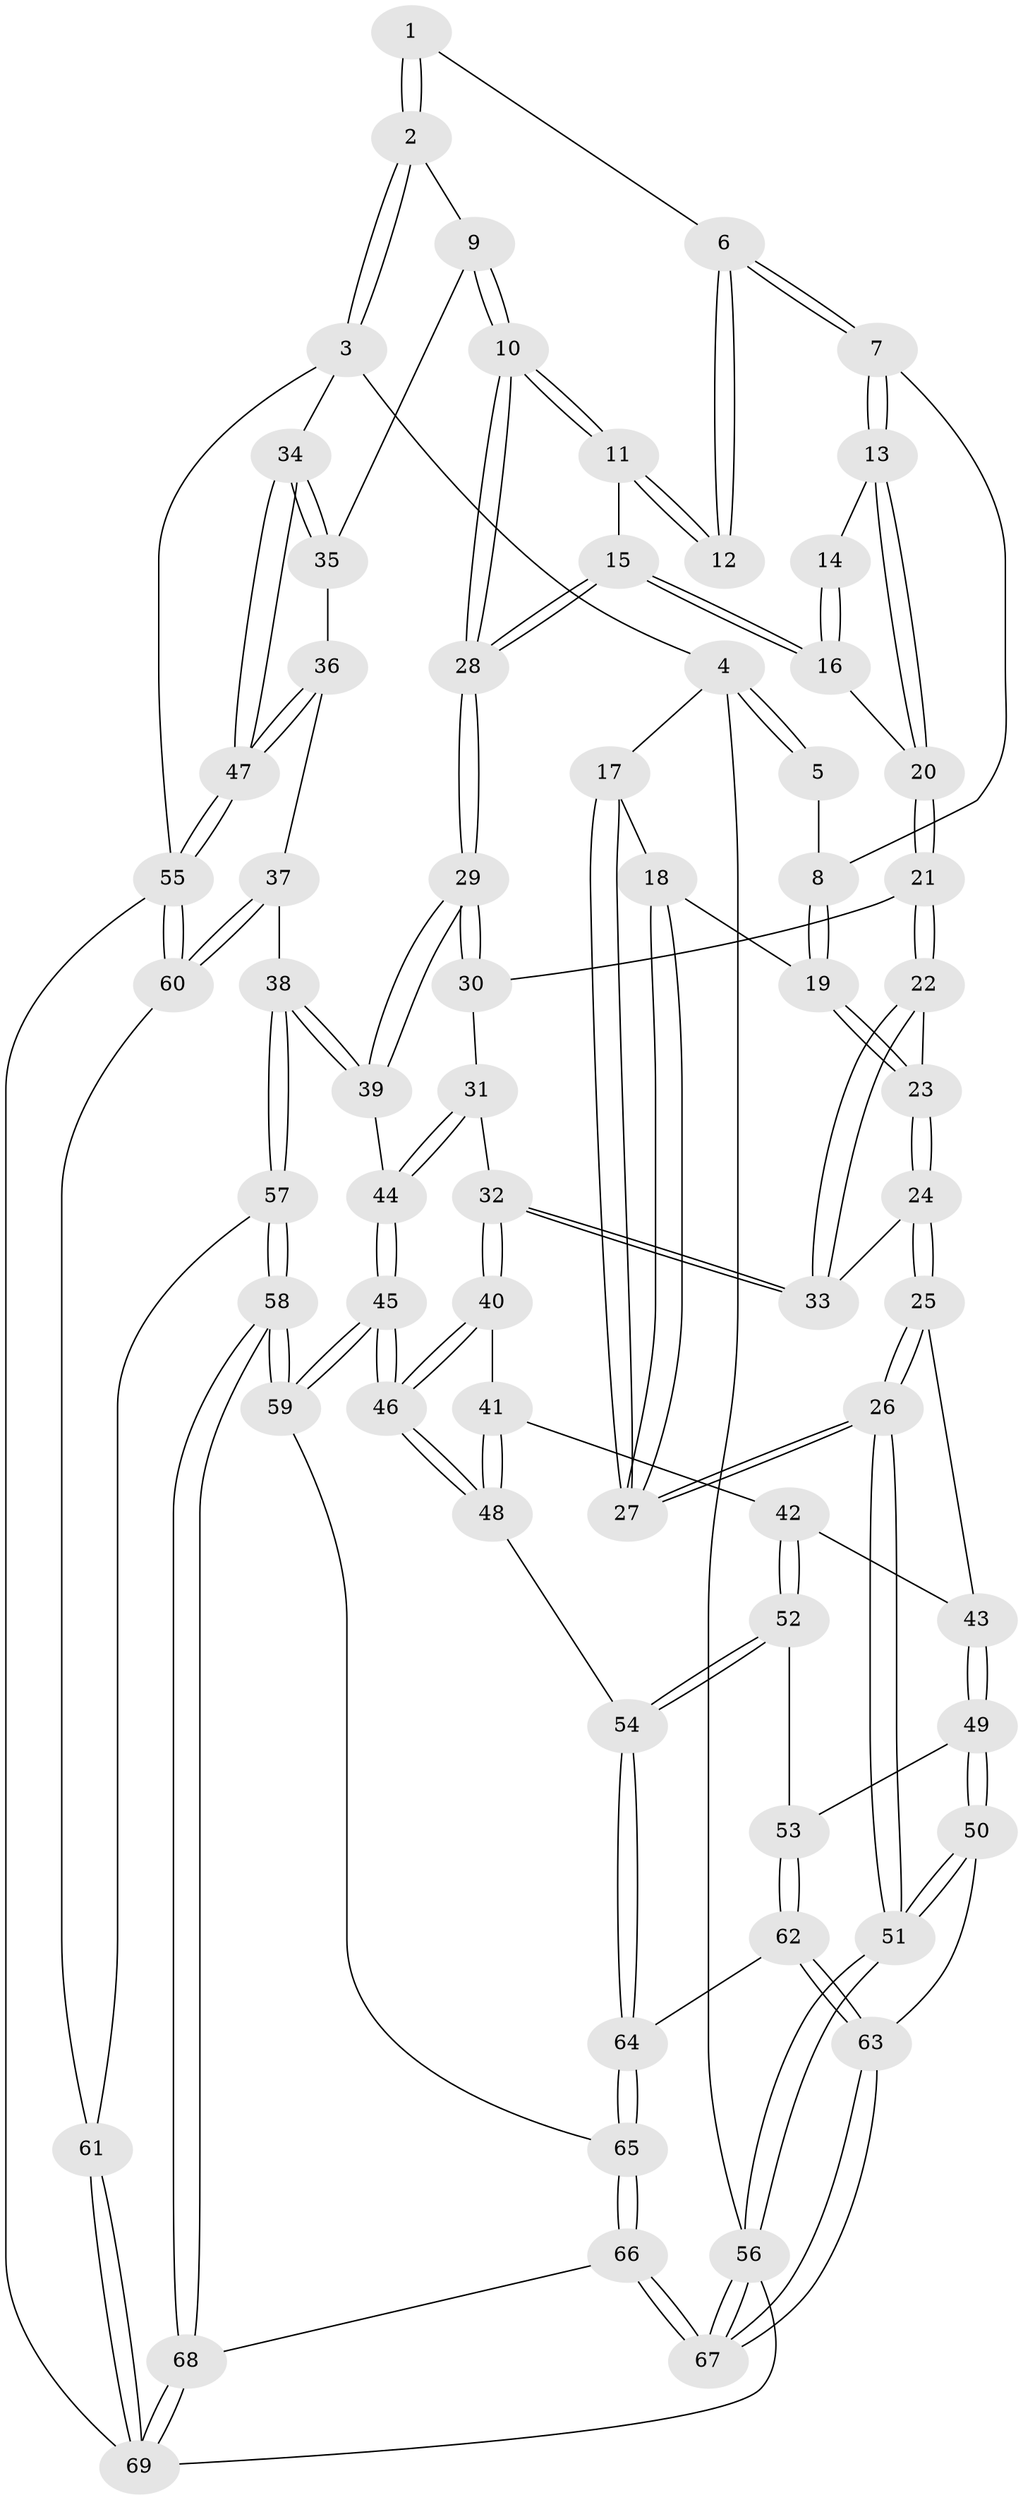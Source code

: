 // coarse degree distribution, {4: 0.3333333333333333, 3: 0.10416666666666667, 5: 0.4375, 6: 0.08333333333333333, 7: 0.020833333333333332, 9: 0.020833333333333332}
// Generated by graph-tools (version 1.1) at 2025/06/03/04/25 22:06:30]
// undirected, 69 vertices, 169 edges
graph export_dot {
graph [start="1"]
  node [color=gray90,style=filled];
  1 [pos="+0.6782843469924176+0"];
  2 [pos="+1+0"];
  3 [pos="+1+0"];
  4 [pos="+0+0"];
  5 [pos="+0.24686877438888394+0"];
  6 [pos="+0.644272557012179+0"];
  7 [pos="+0.3137965167467309+0.11030619651611696"];
  8 [pos="+0.2374488159681225+0.06994090028161254"];
  9 [pos="+0.8238816790936067+0.30018084778025533"];
  10 [pos="+0.7728128779227496+0.31400201197731176"];
  11 [pos="+0.6390074278253429+0"];
  12 [pos="+0.636916249601051+0"];
  13 [pos="+0.40499883121190106+0.17508026412874433"];
  14 [pos="+0.6156074635452297+0.0018969455392839523"];
  15 [pos="+0.589968248379354+0.29726146832519207"];
  16 [pos="+0.5322534481729081+0.2332004781184761"];
  17 [pos="+0+0"];
  18 [pos="+0.06115940036665884+0.08717263192759468"];
  19 [pos="+0.19620028287935729+0.12008627018461747"];
  20 [pos="+0.41465553555910617+0.2089343651087032"];
  21 [pos="+0.4019122347674258+0.25594039897773335"];
  22 [pos="+0.3438263038917287+0.30530274147782194"];
  23 [pos="+0.17858692762358697+0.1729686728432113"];
  24 [pos="+0.10063642706167406+0.29205334791178844"];
  25 [pos="+0.04146524681748601+0.332875696806523"];
  26 [pos="+0+0.3091418925803184"];
  27 [pos="+0+0.2996407627477357"];
  28 [pos="+0.6644152299538857+0.42851906586951294"];
  29 [pos="+0.6601155659036232+0.4383405726161594"];
  30 [pos="+0.46275058570184485+0.3281059951304427"];
  31 [pos="+0.37455936243768734+0.4107773607521319"];
  32 [pos="+0.31830949627717664+0.38692885045907216"];
  33 [pos="+0.3150167350797895+0.3756071170807223"];
  34 [pos="+1+0.3356481266226722"];
  35 [pos="+0.9167707841658012+0.35278061366127655"];
  36 [pos="+0.9420070532757858+0.43172847484800675"];
  37 [pos="+0.8420295739507507+0.6156303469839146"];
  38 [pos="+0.8121988818943753+0.6109103267472945"];
  39 [pos="+0.6514432955269933+0.48951439629108784"];
  40 [pos="+0.2914921578305824+0.4358185088958158"];
  41 [pos="+0.24092596845764697+0.4796010840209367"];
  42 [pos="+0.23708175111133736+0.48130266096305513"];
  43 [pos="+0.09495046879424893+0.4304404613915813"];
  44 [pos="+0.5551261399866876+0.5569585861247388"];
  45 [pos="+0.4758989987881458+0.6613606639405437"];
  46 [pos="+0.44884456877304035+0.6576461426968189"];
  47 [pos="+1+0.6127016155213557"];
  48 [pos="+0.44536353186561295+0.6576433429319105"];
  49 [pos="+0.08859926858489005+0.5797542822887735"];
  50 [pos="+0+0.649272386480329"];
  51 [pos="+0+0.6462623450189715"];
  52 [pos="+0.21118081342925696+0.6530428004475484"];
  53 [pos="+0.18467916672751813+0.6632105873370772"];
  54 [pos="+0.3861290974868561+0.6644066094679293"];
  55 [pos="+1+0.7310608106263041"];
  56 [pos="+0+1"];
  57 [pos="+0.760333363917408+0.7556181210374553"];
  58 [pos="+0.5712356218251021+0.8665763683115174"];
  59 [pos="+0.4822623878778905+0.6925250199453353"];
  60 [pos="+1+0.7290824887620955"];
  61 [pos="+0.8435283407930458+0.897738699783279"];
  62 [pos="+0.1418734118416519+0.7595434793349625"];
  63 [pos="+0.1259857162024332+0.7729156263833143"];
  64 [pos="+0.25732597533618273+0.8269185933226095"];
  65 [pos="+0.3007464568851424+0.8987097234420843"];
  66 [pos="+0.28474049632361914+1"];
  67 [pos="+0+1"];
  68 [pos="+0.5987264774835734+1"];
  69 [pos="+0.6776148798509518+1"];
  1 -- 2;
  1 -- 2;
  1 -- 6;
  2 -- 3;
  2 -- 3;
  2 -- 9;
  3 -- 4;
  3 -- 34;
  3 -- 55;
  4 -- 5;
  4 -- 5;
  4 -- 17;
  4 -- 56;
  5 -- 8;
  6 -- 7;
  6 -- 7;
  6 -- 12;
  6 -- 12;
  7 -- 8;
  7 -- 13;
  7 -- 13;
  8 -- 19;
  8 -- 19;
  9 -- 10;
  9 -- 10;
  9 -- 35;
  10 -- 11;
  10 -- 11;
  10 -- 28;
  10 -- 28;
  11 -- 12;
  11 -- 12;
  11 -- 15;
  13 -- 14;
  13 -- 20;
  13 -- 20;
  14 -- 16;
  14 -- 16;
  15 -- 16;
  15 -- 16;
  15 -- 28;
  15 -- 28;
  16 -- 20;
  17 -- 18;
  17 -- 27;
  17 -- 27;
  18 -- 19;
  18 -- 27;
  18 -- 27;
  19 -- 23;
  19 -- 23;
  20 -- 21;
  20 -- 21;
  21 -- 22;
  21 -- 22;
  21 -- 30;
  22 -- 23;
  22 -- 33;
  22 -- 33;
  23 -- 24;
  23 -- 24;
  24 -- 25;
  24 -- 25;
  24 -- 33;
  25 -- 26;
  25 -- 26;
  25 -- 43;
  26 -- 27;
  26 -- 27;
  26 -- 51;
  26 -- 51;
  28 -- 29;
  28 -- 29;
  29 -- 30;
  29 -- 30;
  29 -- 39;
  29 -- 39;
  30 -- 31;
  31 -- 32;
  31 -- 44;
  31 -- 44;
  32 -- 33;
  32 -- 33;
  32 -- 40;
  32 -- 40;
  34 -- 35;
  34 -- 35;
  34 -- 47;
  34 -- 47;
  35 -- 36;
  36 -- 37;
  36 -- 47;
  36 -- 47;
  37 -- 38;
  37 -- 60;
  37 -- 60;
  38 -- 39;
  38 -- 39;
  38 -- 57;
  38 -- 57;
  39 -- 44;
  40 -- 41;
  40 -- 46;
  40 -- 46;
  41 -- 42;
  41 -- 48;
  41 -- 48;
  42 -- 43;
  42 -- 52;
  42 -- 52;
  43 -- 49;
  43 -- 49;
  44 -- 45;
  44 -- 45;
  45 -- 46;
  45 -- 46;
  45 -- 59;
  45 -- 59;
  46 -- 48;
  46 -- 48;
  47 -- 55;
  47 -- 55;
  48 -- 54;
  49 -- 50;
  49 -- 50;
  49 -- 53;
  50 -- 51;
  50 -- 51;
  50 -- 63;
  51 -- 56;
  51 -- 56;
  52 -- 53;
  52 -- 54;
  52 -- 54;
  53 -- 62;
  53 -- 62;
  54 -- 64;
  54 -- 64;
  55 -- 60;
  55 -- 60;
  55 -- 69;
  56 -- 67;
  56 -- 67;
  56 -- 69;
  57 -- 58;
  57 -- 58;
  57 -- 61;
  58 -- 59;
  58 -- 59;
  58 -- 68;
  58 -- 68;
  59 -- 65;
  60 -- 61;
  61 -- 69;
  61 -- 69;
  62 -- 63;
  62 -- 63;
  62 -- 64;
  63 -- 67;
  63 -- 67;
  64 -- 65;
  64 -- 65;
  65 -- 66;
  65 -- 66;
  66 -- 67;
  66 -- 67;
  66 -- 68;
  68 -- 69;
  68 -- 69;
}
